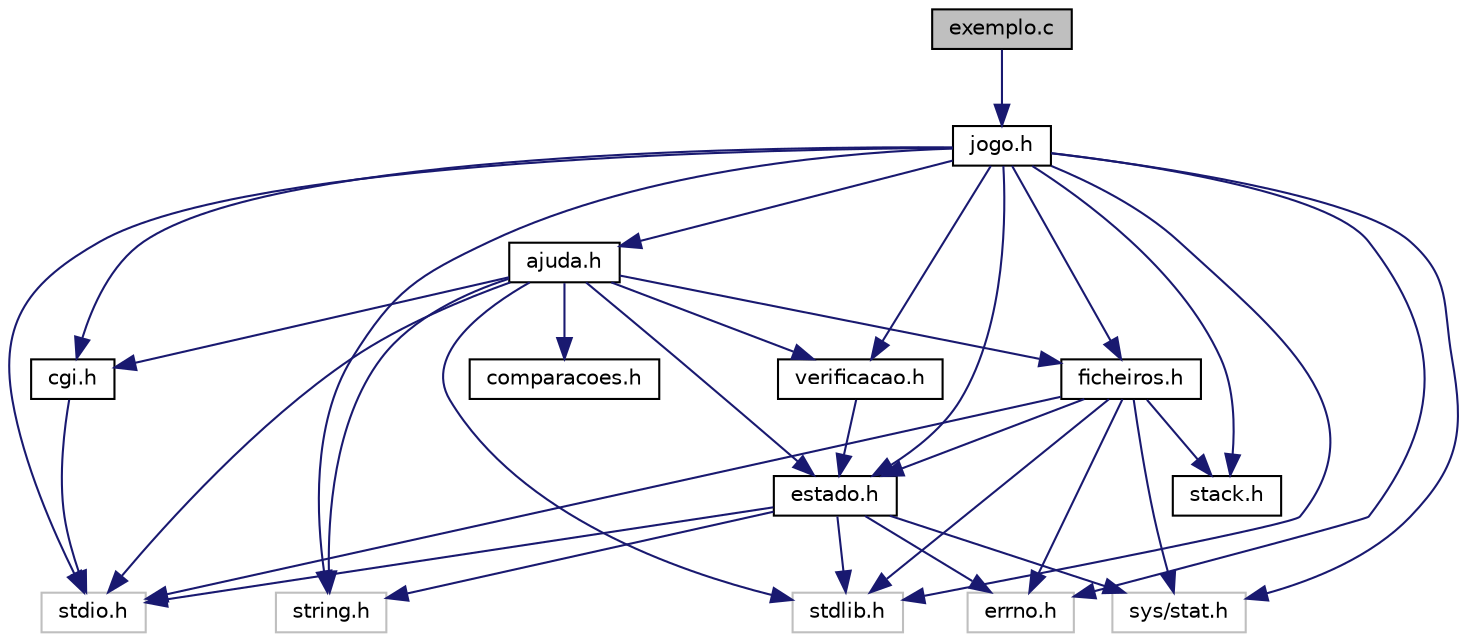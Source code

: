 digraph "exemplo.c"
{
  edge [fontname="Helvetica",fontsize="10",labelfontname="Helvetica",labelfontsize="10"];
  node [fontname="Helvetica",fontsize="10",shape=record];
  Node1 [label="exemplo.c",height=0.2,width=0.4,color="black", fillcolor="grey75", style="filled" fontcolor="black"];
  Node1 -> Node2 [color="midnightblue",fontsize="10",style="solid"];
  Node2 [label="jogo.h",height=0.2,width=0.4,color="black", fillcolor="white", style="filled",URL="$jogo_8h.html"];
  Node2 -> Node3 [color="midnightblue",fontsize="10",style="solid"];
  Node3 [label="stdio.h",height=0.2,width=0.4,color="grey75", fillcolor="white", style="filled"];
  Node2 -> Node4 [color="midnightblue",fontsize="10",style="solid"];
  Node4 [label="stdlib.h",height=0.2,width=0.4,color="grey75", fillcolor="white", style="filled"];
  Node2 -> Node5 [color="midnightblue",fontsize="10",style="solid"];
  Node5 [label="string.h",height=0.2,width=0.4,color="grey75", fillcolor="white", style="filled"];
  Node2 -> Node6 [color="midnightblue",fontsize="10",style="solid"];
  Node6 [label="errno.h",height=0.2,width=0.4,color="grey75", fillcolor="white", style="filled"];
  Node2 -> Node7 [color="midnightblue",fontsize="10",style="solid"];
  Node7 [label="sys/stat.h",height=0.2,width=0.4,color="grey75", fillcolor="white", style="filled"];
  Node2 -> Node8 [color="midnightblue",fontsize="10",style="solid"];
  Node8 [label="cgi.h",height=0.2,width=0.4,color="black", fillcolor="white", style="filled",URL="$cgi_8h.html"];
  Node8 -> Node3 [color="midnightblue",fontsize="10",style="solid"];
  Node2 -> Node9 [color="midnightblue",fontsize="10",style="solid"];
  Node9 [label="estado.h",height=0.2,width=0.4,color="black", fillcolor="white", style="filled",URL="$estado_8h.html"];
  Node9 -> Node3 [color="midnightblue",fontsize="10",style="solid"];
  Node9 -> Node4 [color="midnightblue",fontsize="10",style="solid"];
  Node9 -> Node5 [color="midnightblue",fontsize="10",style="solid"];
  Node9 -> Node6 [color="midnightblue",fontsize="10",style="solid"];
  Node9 -> Node7 [color="midnightblue",fontsize="10",style="solid"];
  Node2 -> Node10 [color="midnightblue",fontsize="10",style="solid"];
  Node10 [label="stack.h",height=0.2,width=0.4,color="black", fillcolor="white", style="filled",URL="$stack_8h.html"];
  Node2 -> Node11 [color="midnightblue",fontsize="10",style="solid"];
  Node11 [label="ficheiros.h",height=0.2,width=0.4,color="black", fillcolor="white", style="filled",URL="$ficheiros_8h.html"];
  Node11 -> Node3 [color="midnightblue",fontsize="10",style="solid"];
  Node11 -> Node4 [color="midnightblue",fontsize="10",style="solid"];
  Node11 -> Node6 [color="midnightblue",fontsize="10",style="solid"];
  Node11 -> Node7 [color="midnightblue",fontsize="10",style="solid"];
  Node11 -> Node9 [color="midnightblue",fontsize="10",style="solid"];
  Node11 -> Node10 [color="midnightblue",fontsize="10",style="solid"];
  Node2 -> Node12 [color="midnightblue",fontsize="10",style="solid"];
  Node12 [label="ajuda.h",height=0.2,width=0.4,color="black", fillcolor="white", style="filled",URL="$ajuda_8h.html"];
  Node12 -> Node3 [color="midnightblue",fontsize="10",style="solid"];
  Node12 -> Node4 [color="midnightblue",fontsize="10",style="solid"];
  Node12 -> Node5 [color="midnightblue",fontsize="10",style="solid"];
  Node12 -> Node8 [color="midnightblue",fontsize="10",style="solid"];
  Node12 -> Node9 [color="midnightblue",fontsize="10",style="solid"];
  Node12 -> Node13 [color="midnightblue",fontsize="10",style="solid"];
  Node13 [label="verificacao.h",height=0.2,width=0.4,color="black", fillcolor="white", style="filled",URL="$verificacao_8h.html"];
  Node13 -> Node9 [color="midnightblue",fontsize="10",style="solid"];
  Node12 -> Node11 [color="midnightblue",fontsize="10",style="solid"];
  Node12 -> Node14 [color="midnightblue",fontsize="10",style="solid"];
  Node14 [label="comparacoes.h",height=0.2,width=0.4,color="black", fillcolor="white", style="filled",URL="$comparacoes_8h.html"];
  Node2 -> Node13 [color="midnightblue",fontsize="10",style="solid"];
}
